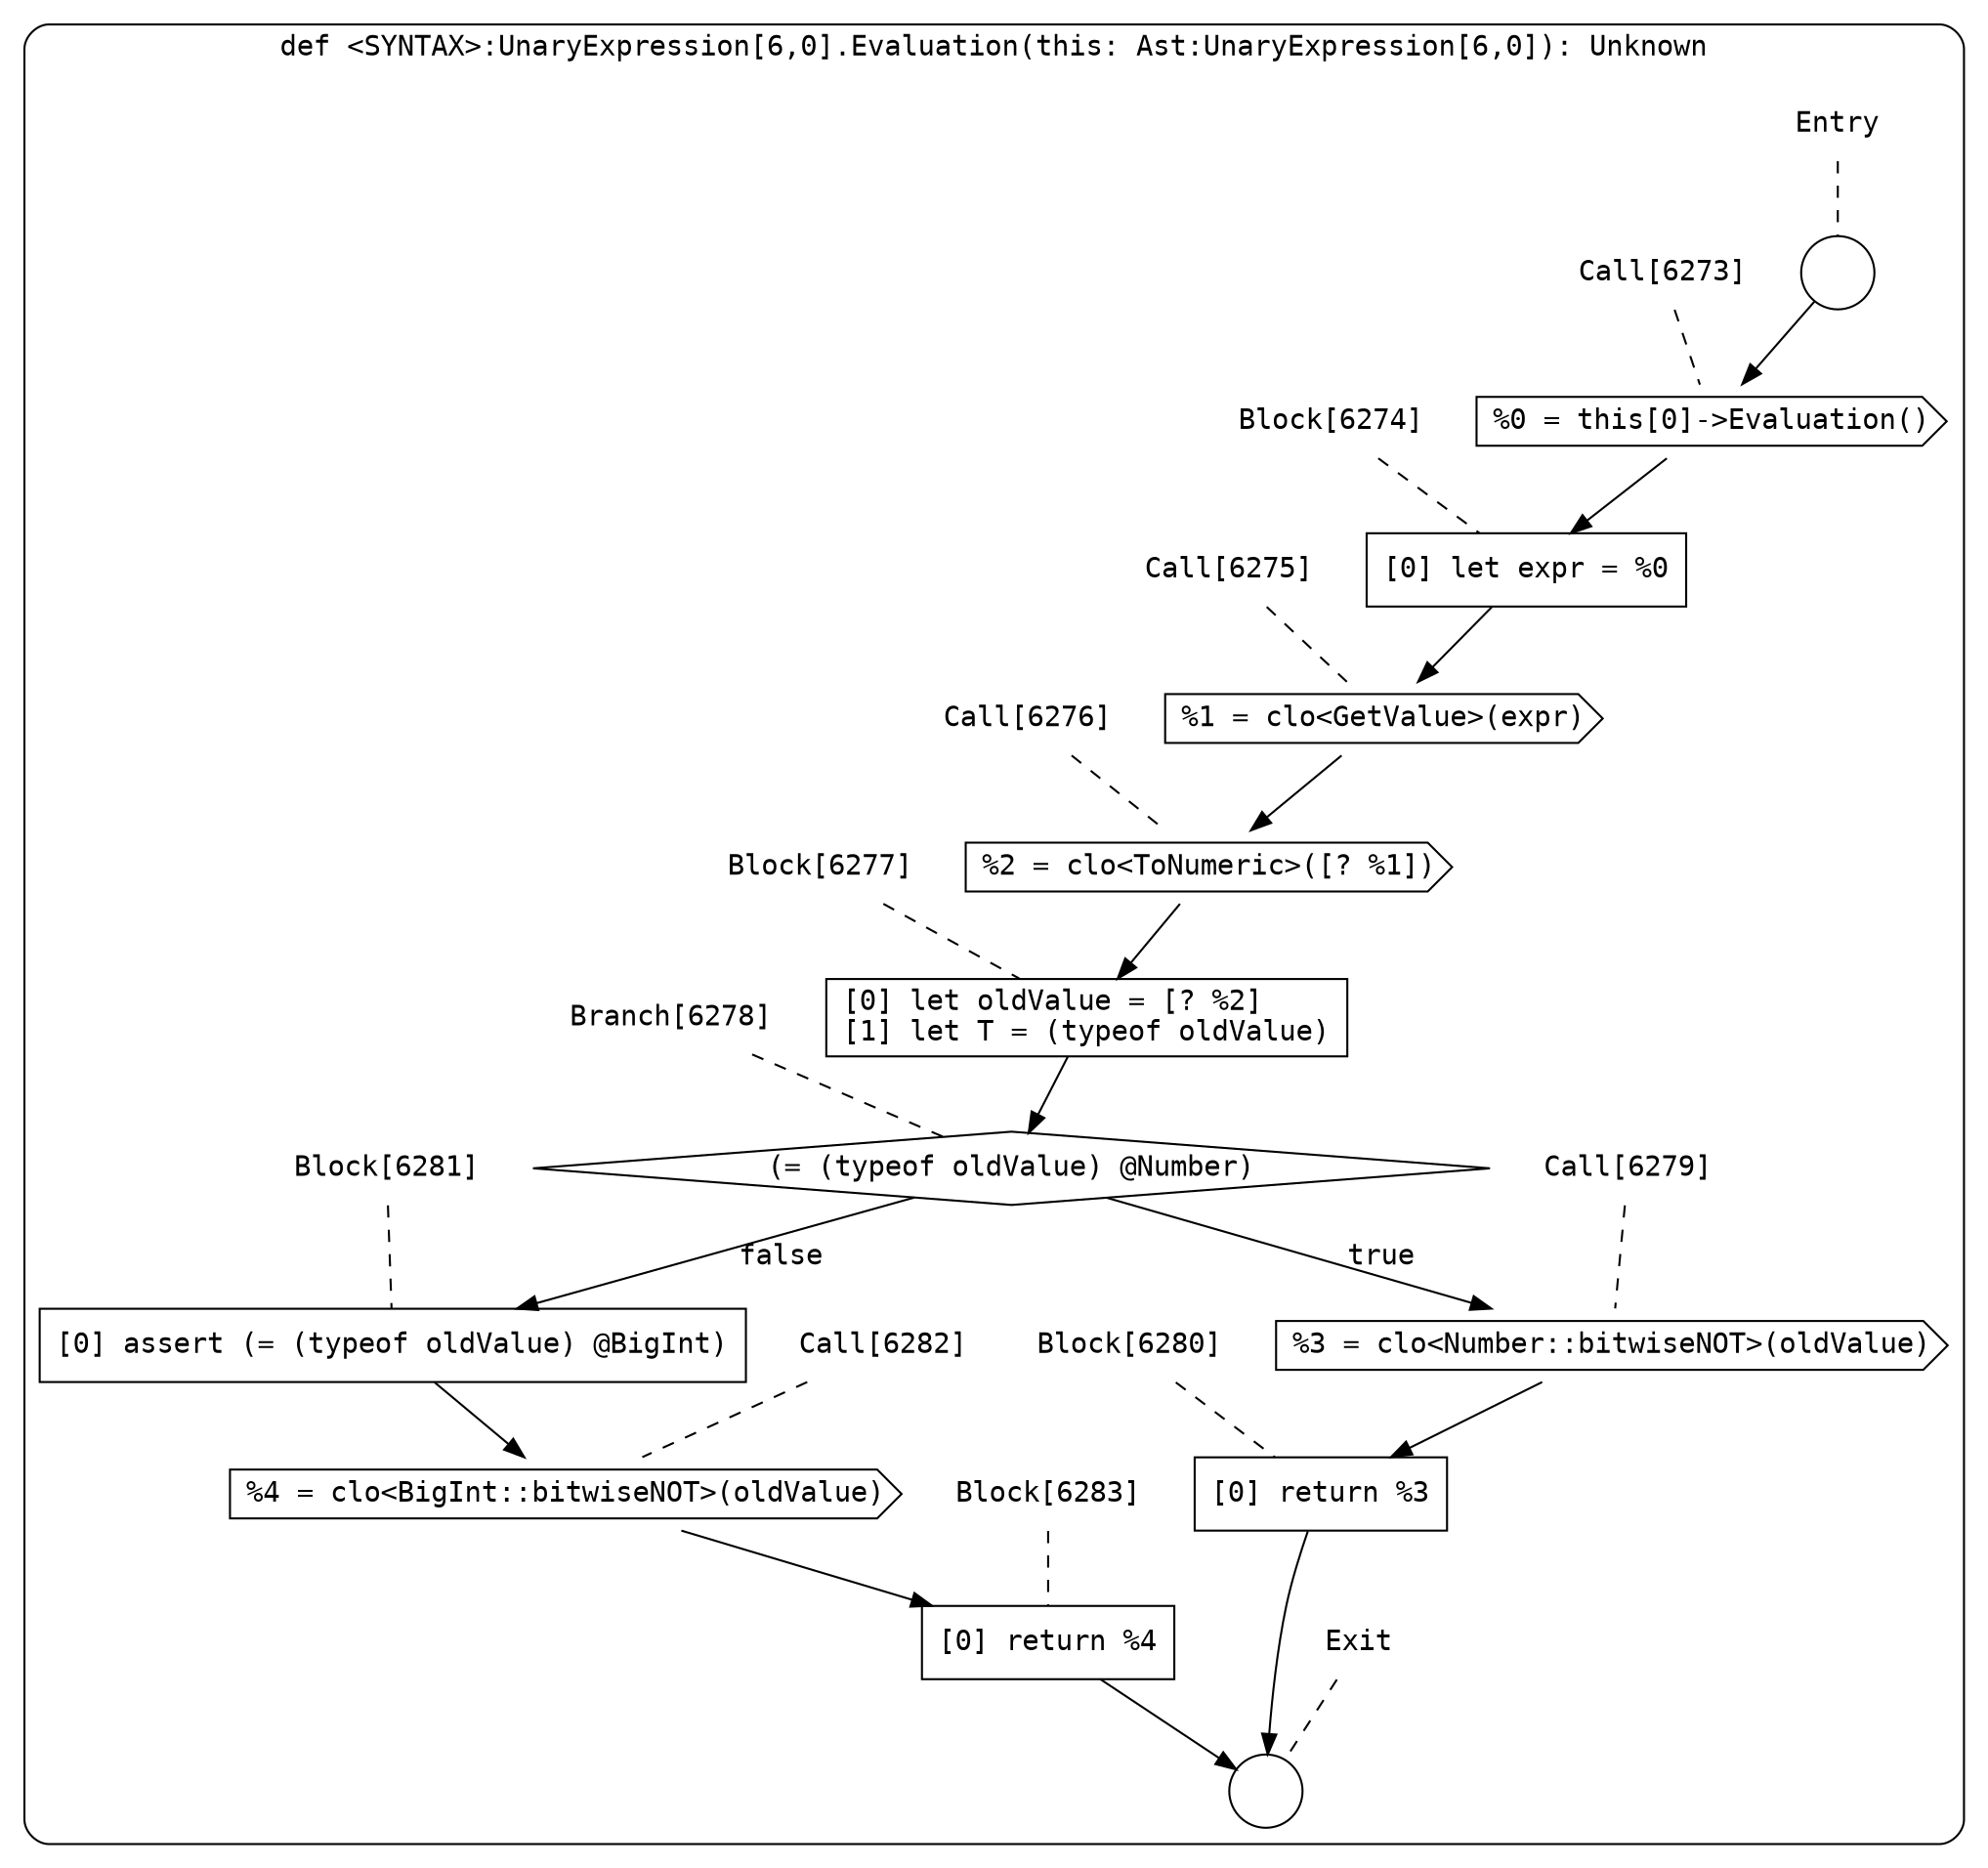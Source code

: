 digraph {
  graph [fontname = "Consolas"]
  node [fontname = "Consolas"]
  edge [fontname = "Consolas"]
  subgraph cluster1310 {
    label = "def <SYNTAX>:UnaryExpression[6,0].Evaluation(this: Ast:UnaryExpression[6,0]): Unknown"
    style = rounded
    cluster1310_entry_name [shape=none, label=<<font color="black">Entry</font>>]
    cluster1310_entry_name -> cluster1310_entry [arrowhead=none, color="black", style=dashed]
    cluster1310_entry [shape=circle label=" " color="black" fillcolor="white" style=filled]
    cluster1310_entry -> node6273 [color="black"]
    cluster1310_exit_name [shape=none, label=<<font color="black">Exit</font>>]
    cluster1310_exit_name -> cluster1310_exit [arrowhead=none, color="black", style=dashed]
    cluster1310_exit [shape=circle label=" " color="black" fillcolor="white" style=filled]
    node6273_name [shape=none, label=<<font color="black">Call[6273]</font>>]
    node6273_name -> node6273 [arrowhead=none, color="black", style=dashed]
    node6273 [shape=cds, label=<<font color="black">%0 = this[0]-&gt;Evaluation()</font>> color="black" fillcolor="white", style=filled]
    node6273 -> node6274 [color="black"]
    node6274_name [shape=none, label=<<font color="black">Block[6274]</font>>]
    node6274_name -> node6274 [arrowhead=none, color="black", style=dashed]
    node6274 [shape=box, label=<<font color="black">[0] let expr = %0<BR ALIGN="LEFT"/></font>> color="black" fillcolor="white", style=filled]
    node6274 -> node6275 [color="black"]
    node6275_name [shape=none, label=<<font color="black">Call[6275]</font>>]
    node6275_name -> node6275 [arrowhead=none, color="black", style=dashed]
    node6275 [shape=cds, label=<<font color="black">%1 = clo&lt;GetValue&gt;(expr)</font>> color="black" fillcolor="white", style=filled]
    node6275 -> node6276 [color="black"]
    node6276_name [shape=none, label=<<font color="black">Call[6276]</font>>]
    node6276_name -> node6276 [arrowhead=none, color="black", style=dashed]
    node6276 [shape=cds, label=<<font color="black">%2 = clo&lt;ToNumeric&gt;([? %1])</font>> color="black" fillcolor="white", style=filled]
    node6276 -> node6277 [color="black"]
    node6277_name [shape=none, label=<<font color="black">Block[6277]</font>>]
    node6277_name -> node6277 [arrowhead=none, color="black", style=dashed]
    node6277 [shape=box, label=<<font color="black">[0] let oldValue = [? %2]<BR ALIGN="LEFT"/>[1] let T = (typeof oldValue)<BR ALIGN="LEFT"/></font>> color="black" fillcolor="white", style=filled]
    node6277 -> node6278 [color="black"]
    node6278_name [shape=none, label=<<font color="black">Branch[6278]</font>>]
    node6278_name -> node6278 [arrowhead=none, color="black", style=dashed]
    node6278 [shape=diamond, label=<<font color="black">(= (typeof oldValue) @Number)</font>> color="black" fillcolor="white", style=filled]
    node6278 -> node6279 [label=<<font color="black">true</font>> color="black"]
    node6278 -> node6281 [label=<<font color="black">false</font>> color="black"]
    node6279_name [shape=none, label=<<font color="black">Call[6279]</font>>]
    node6279_name -> node6279 [arrowhead=none, color="black", style=dashed]
    node6279 [shape=cds, label=<<font color="black">%3 = clo&lt;Number::bitwiseNOT&gt;(oldValue)</font>> color="black" fillcolor="white", style=filled]
    node6279 -> node6280 [color="black"]
    node6281_name [shape=none, label=<<font color="black">Block[6281]</font>>]
    node6281_name -> node6281 [arrowhead=none, color="black", style=dashed]
    node6281 [shape=box, label=<<font color="black">[0] assert (= (typeof oldValue) @BigInt)<BR ALIGN="LEFT"/></font>> color="black" fillcolor="white", style=filled]
    node6281 -> node6282 [color="black"]
    node6280_name [shape=none, label=<<font color="black">Block[6280]</font>>]
    node6280_name -> node6280 [arrowhead=none, color="black", style=dashed]
    node6280 [shape=box, label=<<font color="black">[0] return %3<BR ALIGN="LEFT"/></font>> color="black" fillcolor="white", style=filled]
    node6280 -> cluster1310_exit [color="black"]
    node6282_name [shape=none, label=<<font color="black">Call[6282]</font>>]
    node6282_name -> node6282 [arrowhead=none, color="black", style=dashed]
    node6282 [shape=cds, label=<<font color="black">%4 = clo&lt;BigInt::bitwiseNOT&gt;(oldValue)</font>> color="black" fillcolor="white", style=filled]
    node6282 -> node6283 [color="black"]
    node6283_name [shape=none, label=<<font color="black">Block[6283]</font>>]
    node6283_name -> node6283 [arrowhead=none, color="black", style=dashed]
    node6283 [shape=box, label=<<font color="black">[0] return %4<BR ALIGN="LEFT"/></font>> color="black" fillcolor="white", style=filled]
    node6283 -> cluster1310_exit [color="black"]
  }
}